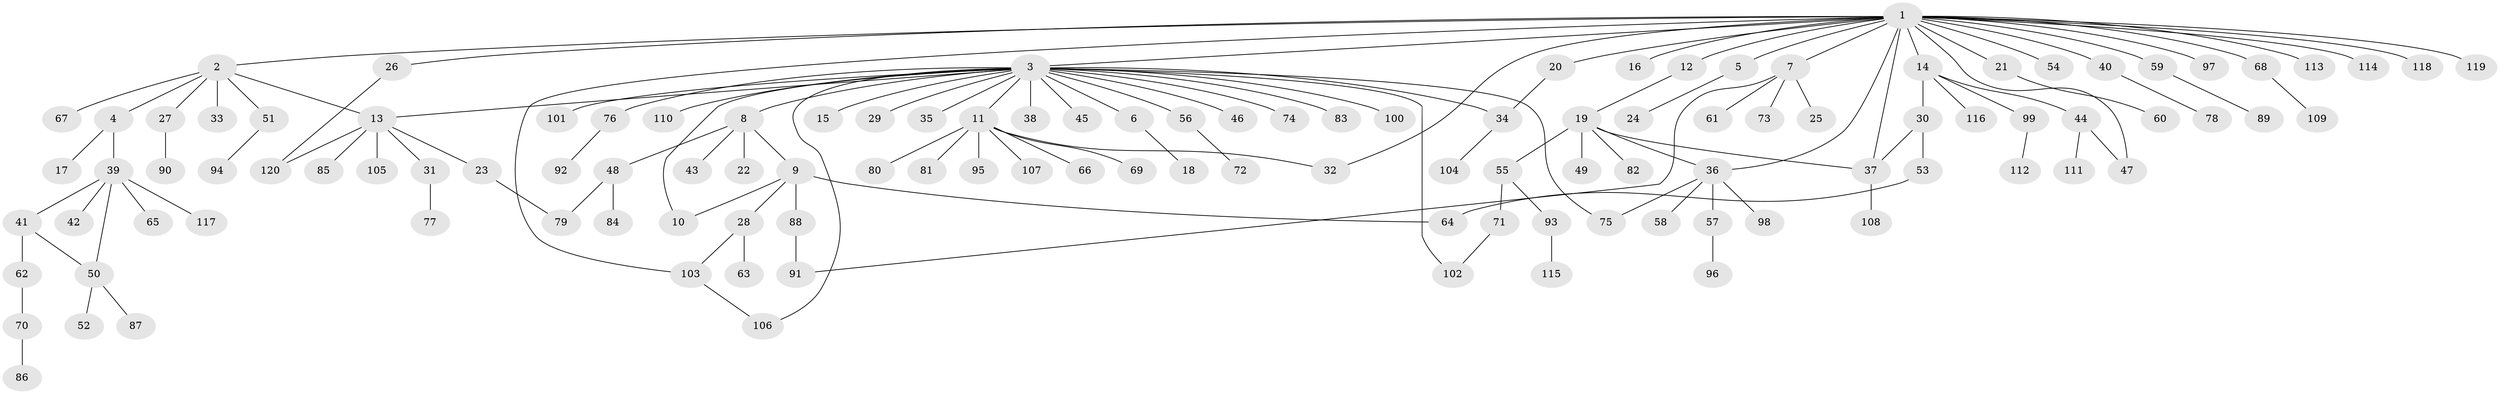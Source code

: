 // Generated by graph-tools (version 1.1) at 2025/49/03/09/25 03:49:53]
// undirected, 120 vertices, 136 edges
graph export_dot {
graph [start="1"]
  node [color=gray90,style=filled];
  1;
  2;
  3;
  4;
  5;
  6;
  7;
  8;
  9;
  10;
  11;
  12;
  13;
  14;
  15;
  16;
  17;
  18;
  19;
  20;
  21;
  22;
  23;
  24;
  25;
  26;
  27;
  28;
  29;
  30;
  31;
  32;
  33;
  34;
  35;
  36;
  37;
  38;
  39;
  40;
  41;
  42;
  43;
  44;
  45;
  46;
  47;
  48;
  49;
  50;
  51;
  52;
  53;
  54;
  55;
  56;
  57;
  58;
  59;
  60;
  61;
  62;
  63;
  64;
  65;
  66;
  67;
  68;
  69;
  70;
  71;
  72;
  73;
  74;
  75;
  76;
  77;
  78;
  79;
  80;
  81;
  82;
  83;
  84;
  85;
  86;
  87;
  88;
  89;
  90;
  91;
  92;
  93;
  94;
  95;
  96;
  97;
  98;
  99;
  100;
  101;
  102;
  103;
  104;
  105;
  106;
  107;
  108;
  109;
  110;
  111;
  112;
  113;
  114;
  115;
  116;
  117;
  118;
  119;
  120;
  1 -- 2;
  1 -- 3;
  1 -- 5;
  1 -- 7;
  1 -- 12;
  1 -- 14;
  1 -- 16;
  1 -- 20;
  1 -- 21;
  1 -- 26;
  1 -- 32;
  1 -- 36;
  1 -- 37;
  1 -- 40;
  1 -- 47;
  1 -- 54;
  1 -- 59;
  1 -- 68;
  1 -- 97;
  1 -- 103;
  1 -- 113;
  1 -- 114;
  1 -- 118;
  1 -- 119;
  2 -- 4;
  2 -- 13;
  2 -- 27;
  2 -- 33;
  2 -- 51;
  2 -- 67;
  3 -- 6;
  3 -- 8;
  3 -- 10;
  3 -- 11;
  3 -- 13;
  3 -- 15;
  3 -- 29;
  3 -- 34;
  3 -- 35;
  3 -- 38;
  3 -- 45;
  3 -- 46;
  3 -- 56;
  3 -- 74;
  3 -- 75;
  3 -- 76;
  3 -- 83;
  3 -- 100;
  3 -- 101;
  3 -- 102;
  3 -- 106;
  3 -- 110;
  4 -- 17;
  4 -- 39;
  5 -- 24;
  6 -- 18;
  7 -- 25;
  7 -- 61;
  7 -- 73;
  7 -- 91;
  8 -- 9;
  8 -- 22;
  8 -- 43;
  8 -- 48;
  9 -- 10;
  9 -- 28;
  9 -- 64;
  9 -- 88;
  11 -- 32;
  11 -- 66;
  11 -- 69;
  11 -- 80;
  11 -- 81;
  11 -- 95;
  11 -- 107;
  12 -- 19;
  13 -- 23;
  13 -- 31;
  13 -- 85;
  13 -- 105;
  13 -- 120;
  14 -- 30;
  14 -- 44;
  14 -- 99;
  14 -- 116;
  19 -- 36;
  19 -- 37;
  19 -- 49;
  19 -- 55;
  19 -- 82;
  20 -- 34;
  21 -- 60;
  23 -- 79;
  26 -- 120;
  27 -- 90;
  28 -- 63;
  28 -- 103;
  30 -- 37;
  30 -- 53;
  31 -- 77;
  34 -- 104;
  36 -- 57;
  36 -- 58;
  36 -- 75;
  36 -- 98;
  37 -- 108;
  39 -- 41;
  39 -- 42;
  39 -- 50;
  39 -- 65;
  39 -- 117;
  40 -- 78;
  41 -- 50;
  41 -- 62;
  44 -- 47;
  44 -- 111;
  48 -- 79;
  48 -- 84;
  50 -- 52;
  50 -- 87;
  51 -- 94;
  53 -- 64;
  55 -- 71;
  55 -- 93;
  56 -- 72;
  57 -- 96;
  59 -- 89;
  62 -- 70;
  68 -- 109;
  70 -- 86;
  71 -- 102;
  76 -- 92;
  88 -- 91;
  93 -- 115;
  99 -- 112;
  103 -- 106;
}
